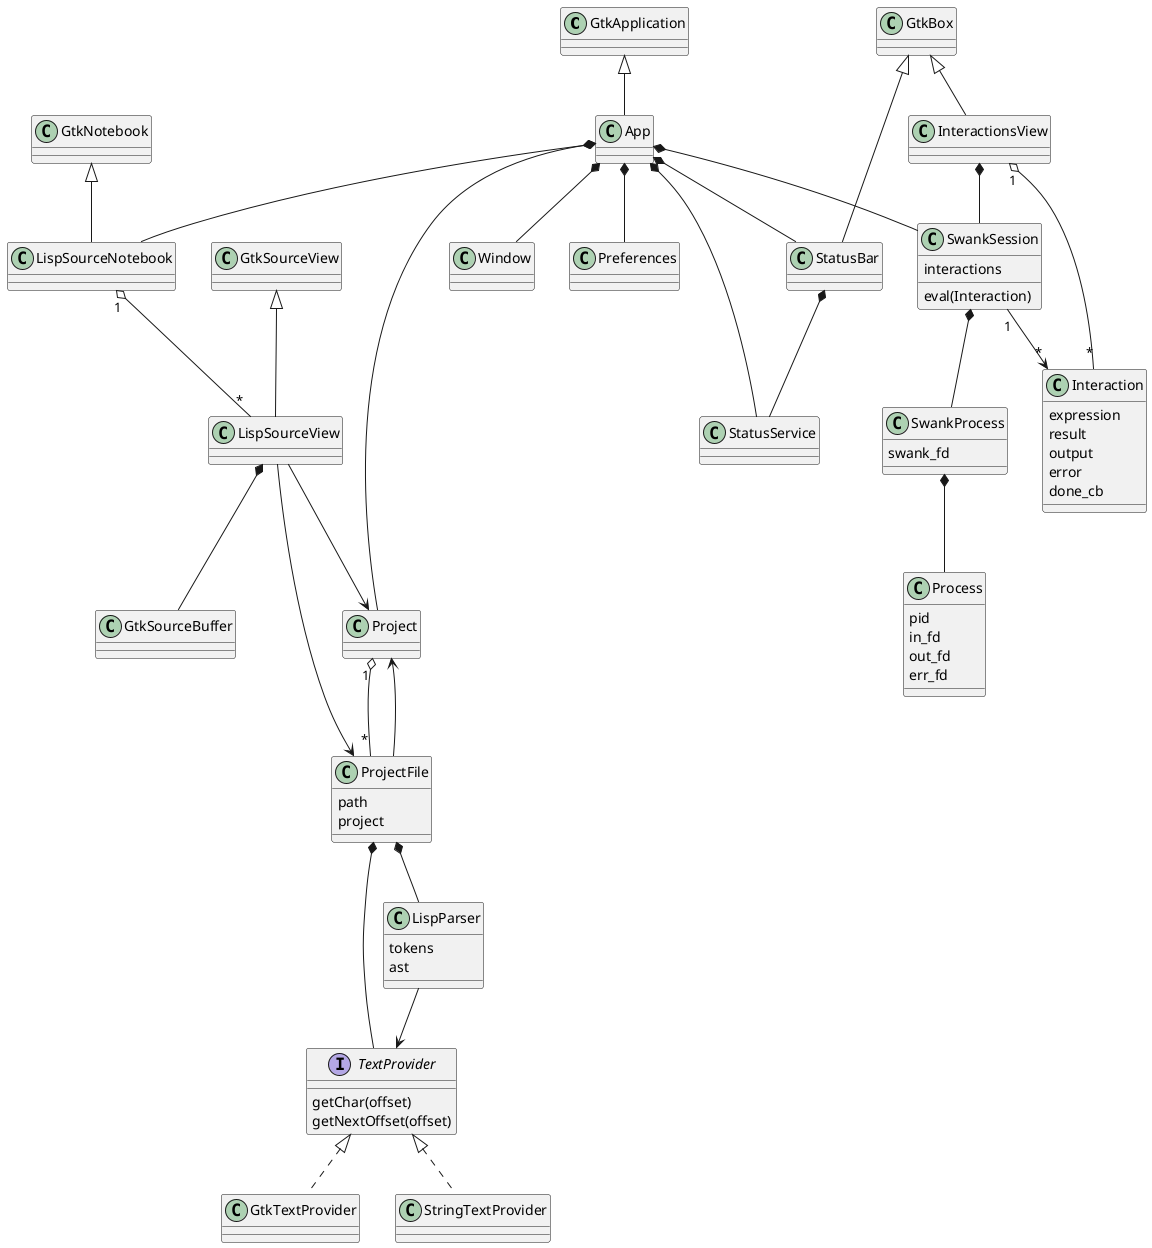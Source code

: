 @startuml

GtkApplication <|-- App
App *-- Project
App *-- SwankSession
App *-- Window
App *-- LispSourceNotebook
App *-- Preferences
App *-- StatusBar
App *-- StatusService
StatusBar *-- StatusService

GtkSourceView <|-- LispSourceView
LispSourceView *-- GtkSourceBuffer
LispSourceView --> Project
LispSourceView --> ProjectFile
GtkNotebook <|-- LispSourceNotebook
LispSourceNotebook "1" o-- "*" LispSourceView

Project "1" o-- "*" ProjectFile

ProjectFile *-- LispParser
ProjectFile *-- TextProvider
ProjectFile : path
ProjectFile : project
ProjectFile --> Project

GtkBox <|-- InteractionsView
GtkBox <|-- StatusBar
InteractionsView "1" o-- "*" Interaction
InteractionsView *-- SwankSession
Interaction : expression
Interaction : result
Interaction : output
Interaction : error
Interaction : done_cb
SwankSession : eval(Interaction)
SwankSession : interactions
SwankSession "1" --> "*" Interaction
SwankSession *-- SwankProcess
SwankProcess *-- Process
SwankProcess : swank_fd

Process : pid
Process : in_fd
Process : out_fd
Process : err_fd

LispParser : tokens
LispParser : ast
LispParser --> TextProvider
interface TextProvider
TextProvider <|.. GtkTextProvider
TextProvider <|.. StringTextProvider
TextProvider : getChar(offset)
TextProvider : getNextOffset(offset)

@enduml
